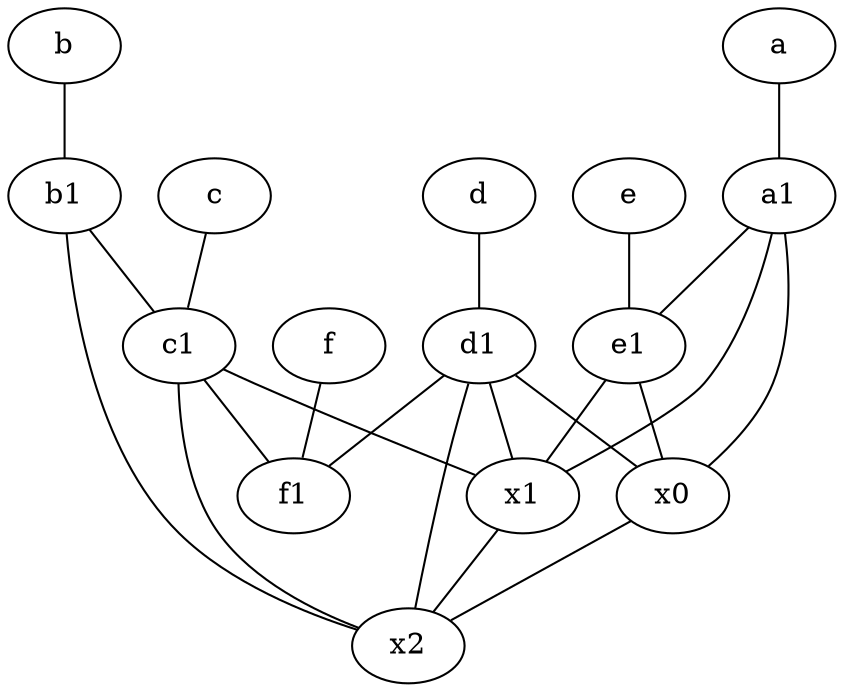 graph {
	node [labelfontsize=50]
	d [labelfontsize=50 pos="2,5!"]
	b1 [labelfontsize=50 pos="9,4!"]
	c1 [labelfontsize=50 pos="4.5,3!"]
	a [labelfontsize=50 pos="8,2!"]
	b [labelfontsize=50 pos="10,4!"]
	f [labelfontsize=50 pos="3,9!"]
	c [labelfontsize=50 pos="4.5,2!"]
	d1 [labelfontsize=50 pos="3,5!"]
	e1 [labelfontsize=50 pos="7,7!"]
	a1 [labelfontsize=50 pos="8,3!"]
	x2 [labelfontsize=50]
	x0 [labelfontsize=50]
	e [labelfontsize=50 pos="7,9!"]
	f1 [labelfontsize=50 pos="3,8!"]
	x1 [labelfontsize=50]
	x0 -- x2
	a1 -- x1
	e1 -- x1
	x1 -- x2
	b1 -- x2
	a1 -- e1
	c1 -- f1
	b1 -- c1
	a1 -- x0
	b -- b1
	c1 -- x2
	d1 -- x1
	d1 -- x0
	c -- c1
	e1 -- x0
	a -- a1
	d -- d1
	c1 -- x1
	d1 -- x2
	d1 -- f1
	f -- f1
	e -- e1
}
